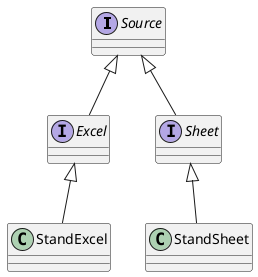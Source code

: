 @startuml
'https://plantuml.com/class-diagram

interface Source

interface Excel
interface Sheet

class StandExcel
class StandSheet

Source <|-- Excel
Source <|-- Sheet
Excel <|-- StandExcel
Sheet <|-- StandSheet



@enduml